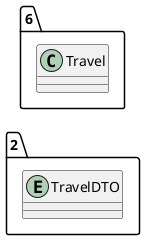 @startuml 
allow_mixing
left to right direction
package "2"{
entity TravelDTO

}
package "6"{
class Travel
}
@enduml